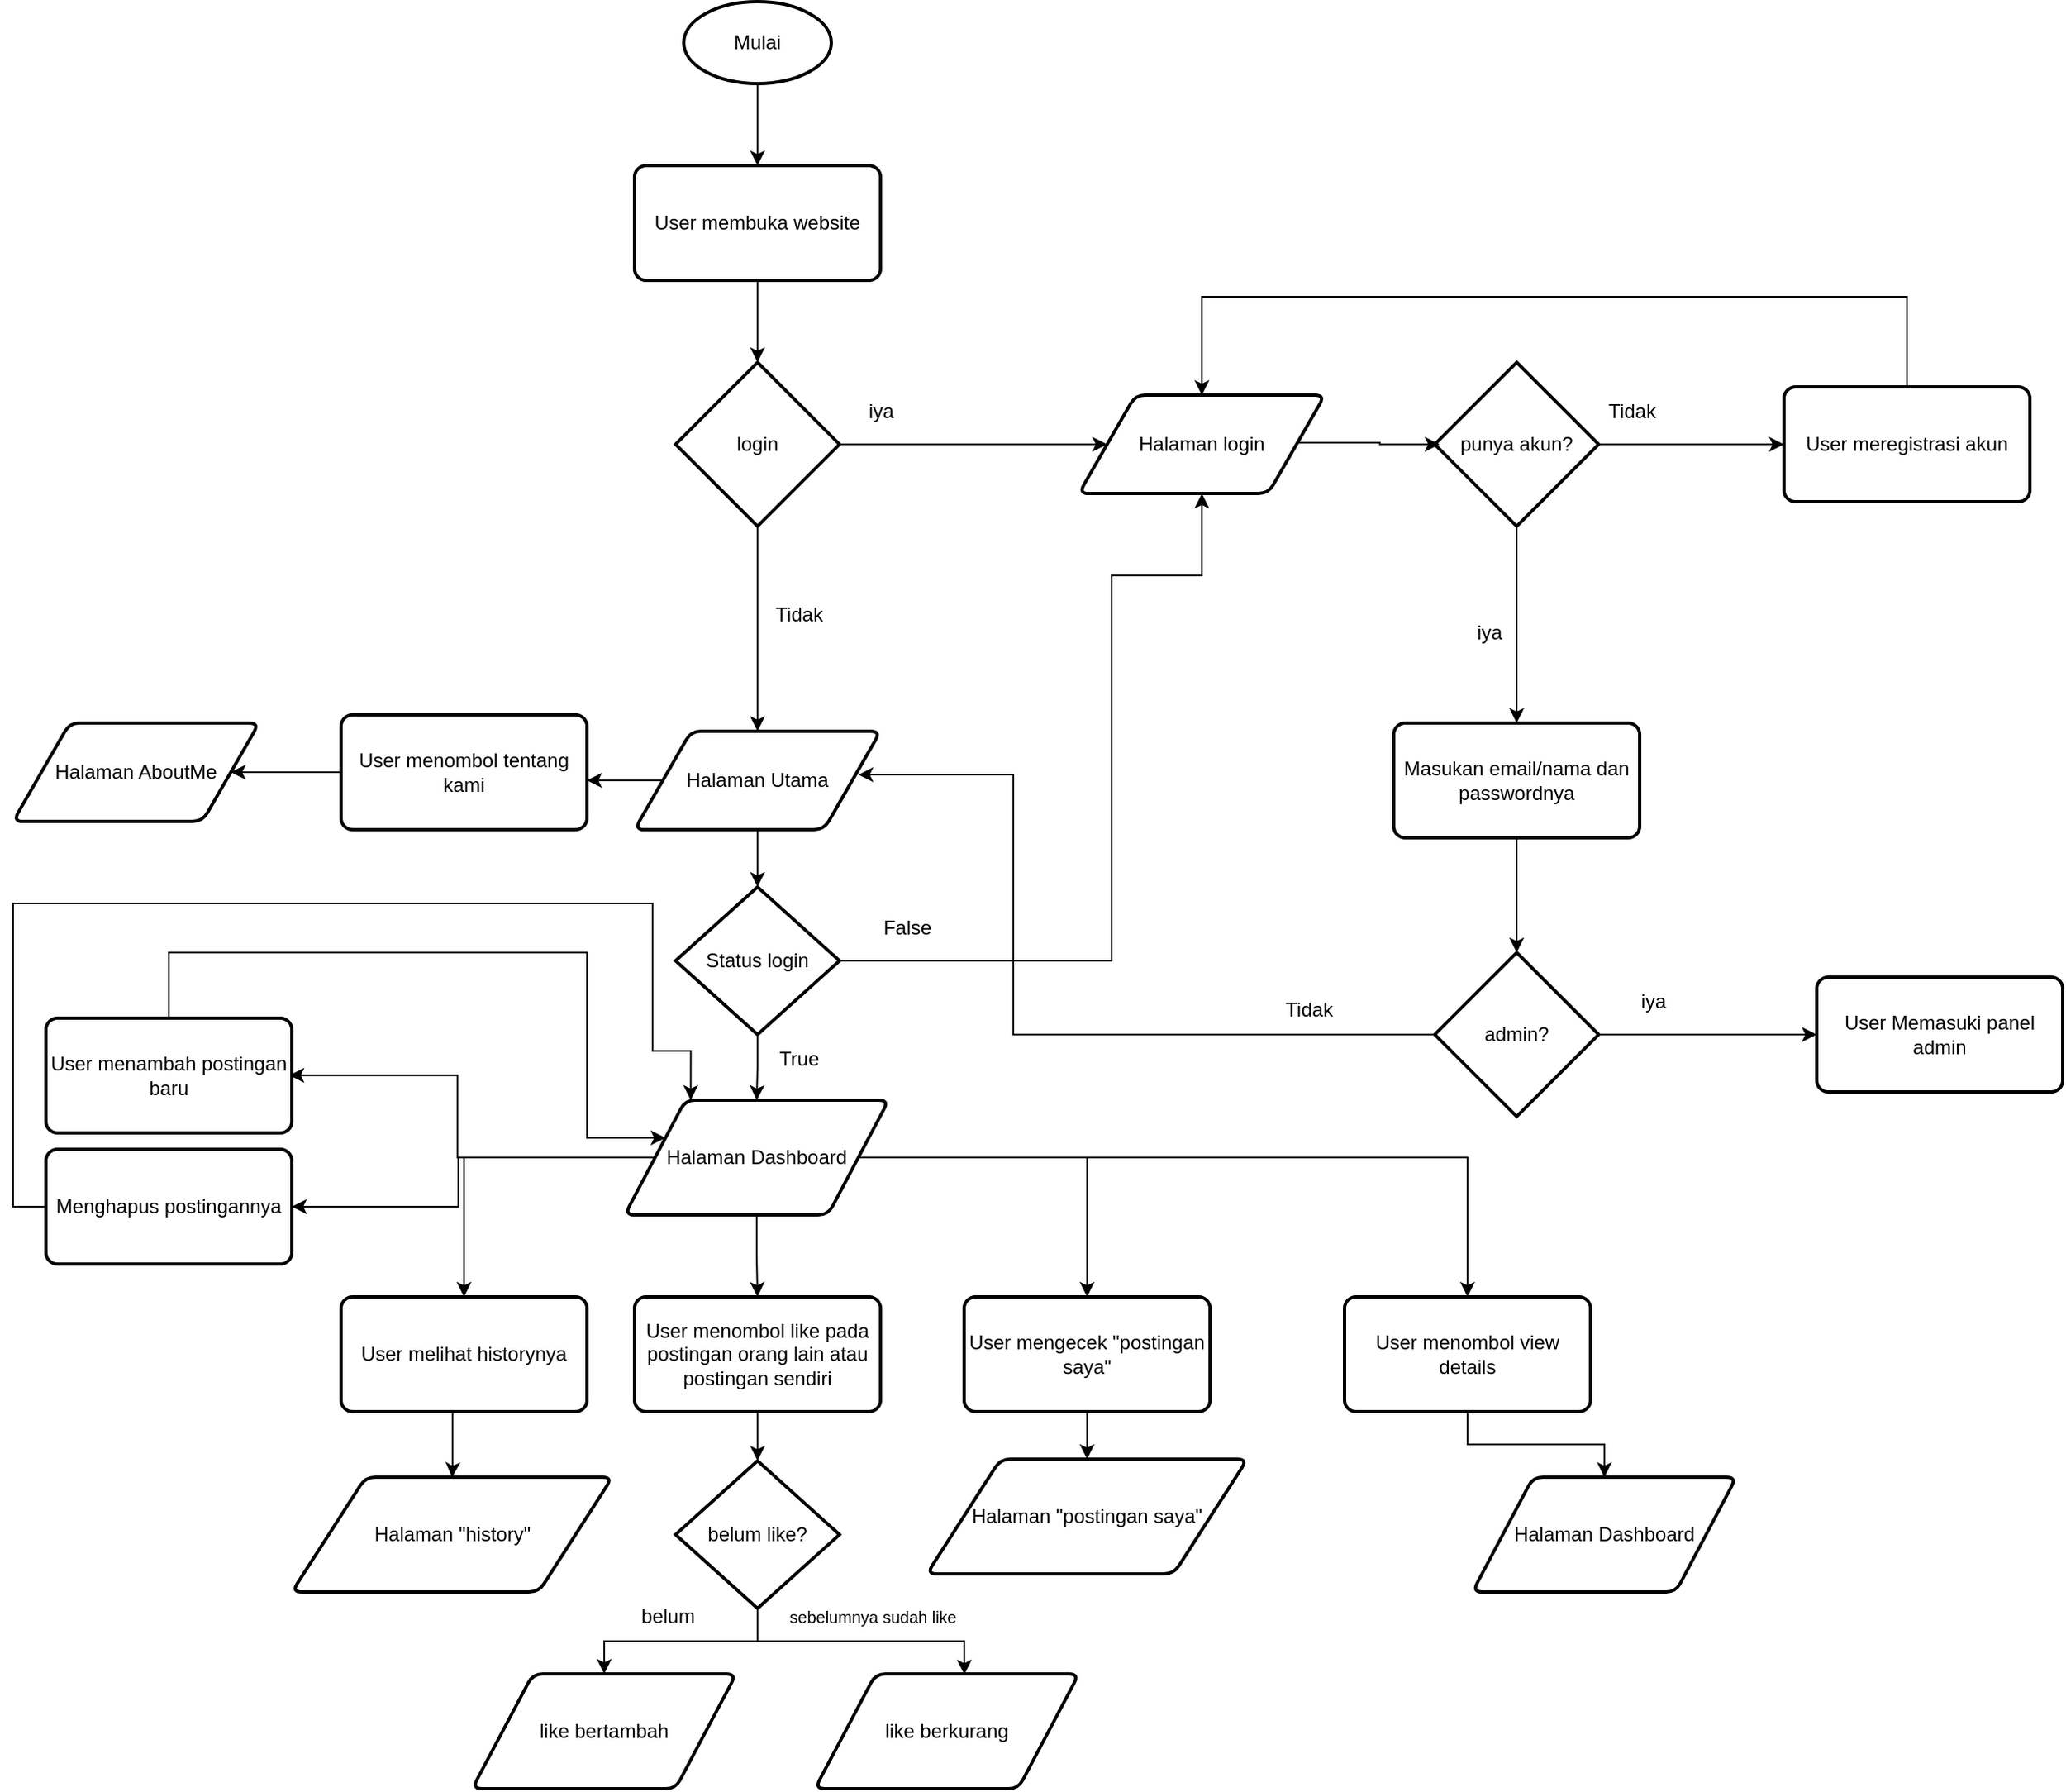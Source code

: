 <mxfile version="27.1.1">
  <diagram name="Halaman-1" id="MJmJi7lBrZbFinYOrvxq">
    <mxGraphModel dx="2181" dy="626" grid="1" gridSize="10" guides="1" tooltips="1" connect="1" arrows="1" fold="1" page="1" pageScale="1" pageWidth="827" pageHeight="1169" math="0" shadow="0">
      <root>
        <mxCell id="0" />
        <mxCell id="1" parent="0" />
        <mxCell id="HMI9Q-J90Ie4Uta5KRQw-22" style="edgeStyle=orthogonalEdgeStyle;rounded=0;orthogonalLoop=1;jettySize=auto;html=1;" edge="1" parent="1" source="HMI9Q-J90Ie4Uta5KRQw-1" target="HMI9Q-J90Ie4Uta5KRQw-2">
          <mxGeometry relative="1" as="geometry" />
        </mxCell>
        <mxCell id="HMI9Q-J90Ie4Uta5KRQw-1" value="Mulai" style="strokeWidth=2;html=1;shape=mxgraph.flowchart.start_1;whiteSpace=wrap;" vertex="1" parent="1">
          <mxGeometry x="369" y="210" width="90" height="50" as="geometry" />
        </mxCell>
        <mxCell id="HMI9Q-J90Ie4Uta5KRQw-2" value="User membuka website" style="rounded=1;whiteSpace=wrap;html=1;absoluteArcSize=1;arcSize=14;strokeWidth=2;" vertex="1" parent="1">
          <mxGeometry x="339" y="310" width="150" height="70" as="geometry" />
        </mxCell>
        <mxCell id="HMI9Q-J90Ie4Uta5KRQw-6" style="edgeStyle=orthogonalEdgeStyle;rounded=0;orthogonalLoop=1;jettySize=auto;html=1;" edge="1" parent="1" source="HMI9Q-J90Ie4Uta5KRQw-4" target="HMI9Q-J90Ie4Uta5KRQw-48">
          <mxGeometry relative="1" as="geometry">
            <mxPoint x="610" y="480" as="targetPoint" />
          </mxGeometry>
        </mxCell>
        <mxCell id="HMI9Q-J90Ie4Uta5KRQw-8" style="edgeStyle=orthogonalEdgeStyle;rounded=0;orthogonalLoop=1;jettySize=auto;html=1;entryX=0.5;entryY=0;entryDx=0;entryDy=0;" edge="1" parent="1" source="HMI9Q-J90Ie4Uta5KRQw-4" target="HMI9Q-J90Ie4Uta5KRQw-39">
          <mxGeometry relative="1" as="geometry">
            <mxPoint x="414" y="650" as="targetPoint" />
          </mxGeometry>
        </mxCell>
        <mxCell id="HMI9Q-J90Ie4Uta5KRQw-4" value="login" style="strokeWidth=2;html=1;shape=mxgraph.flowchart.decision;whiteSpace=wrap;" vertex="1" parent="1">
          <mxGeometry x="364" y="430" width="100" height="100" as="geometry" />
        </mxCell>
        <mxCell id="HMI9Q-J90Ie4Uta5KRQw-12" style="edgeStyle=orthogonalEdgeStyle;rounded=0;orthogonalLoop=1;jettySize=auto;html=1;entryX=0;entryY=0.5;entryDx=0;entryDy=0;" edge="1" parent="1" source="HMI9Q-J90Ie4Uta5KRQw-9" target="HMI9Q-J90Ie4Uta5KRQw-11">
          <mxGeometry relative="1" as="geometry" />
        </mxCell>
        <mxCell id="HMI9Q-J90Ie4Uta5KRQw-14" style="edgeStyle=orthogonalEdgeStyle;rounded=0;orthogonalLoop=1;jettySize=auto;html=1;" edge="1" parent="1" source="HMI9Q-J90Ie4Uta5KRQw-9" target="HMI9Q-J90Ie4Uta5KRQw-13">
          <mxGeometry relative="1" as="geometry" />
        </mxCell>
        <mxCell id="HMI9Q-J90Ie4Uta5KRQw-9" value="punya akun?" style="strokeWidth=2;html=1;shape=mxgraph.flowchart.decision;whiteSpace=wrap;" vertex="1" parent="1">
          <mxGeometry x="827" y="430" width="100" height="100" as="geometry" />
        </mxCell>
        <mxCell id="HMI9Q-J90Ie4Uta5KRQw-10" style="edgeStyle=orthogonalEdgeStyle;rounded=0;orthogonalLoop=1;jettySize=auto;html=1;entryX=0.03;entryY=0.5;entryDx=0;entryDy=0;entryPerimeter=0;exitX=0.894;exitY=0.483;exitDx=0;exitDy=0;exitPerimeter=0;" edge="1" parent="1" source="HMI9Q-J90Ie4Uta5KRQw-48" target="HMI9Q-J90Ie4Uta5KRQw-9">
          <mxGeometry relative="1" as="geometry">
            <mxPoint x="760" y="480" as="sourcePoint" />
          </mxGeometry>
        </mxCell>
        <mxCell id="HMI9Q-J90Ie4Uta5KRQw-19" style="edgeStyle=orthogonalEdgeStyle;rounded=0;orthogonalLoop=1;jettySize=auto;html=1;entryX=0.5;entryY=0;entryDx=0;entryDy=0;" edge="1" parent="1" source="HMI9Q-J90Ie4Uta5KRQw-11" target="HMI9Q-J90Ie4Uta5KRQw-48">
          <mxGeometry relative="1" as="geometry">
            <mxPoint x="685" y="445" as="targetPoint" />
            <Array as="points">
              <mxPoint x="1115" y="390" />
              <mxPoint x="685" y="390" />
            </Array>
          </mxGeometry>
        </mxCell>
        <mxCell id="HMI9Q-J90Ie4Uta5KRQw-11" value="User meregistrasi akun" style="rounded=1;whiteSpace=wrap;html=1;absoluteArcSize=1;arcSize=14;strokeWidth=2;" vertex="1" parent="1">
          <mxGeometry x="1040" y="445" width="150" height="70" as="geometry" />
        </mxCell>
        <mxCell id="HMI9Q-J90Ie4Uta5KRQw-13" value="Masukan email/nama dan passwordnya" style="rounded=1;whiteSpace=wrap;html=1;absoluteArcSize=1;arcSize=14;strokeWidth=2;" vertex="1" parent="1">
          <mxGeometry x="802" y="650" width="150" height="70" as="geometry" />
        </mxCell>
        <mxCell id="HMI9Q-J90Ie4Uta5KRQw-15" value="iya" style="text;html=1;align=center;verticalAlign=middle;resizable=0;points=[];autosize=1;strokeColor=none;fillColor=none;" vertex="1" parent="1">
          <mxGeometry x="840" y="580" width="40" height="30" as="geometry" />
        </mxCell>
        <mxCell id="HMI9Q-J90Ie4Uta5KRQw-16" value="Tidak" style="text;html=1;align=center;verticalAlign=middle;resizable=0;points=[];autosize=1;strokeColor=none;fillColor=none;" vertex="1" parent="1">
          <mxGeometry x="922" y="445" width="50" height="30" as="geometry" />
        </mxCell>
        <mxCell id="HMI9Q-J90Ie4Uta5KRQw-17" value="Tidak" style="text;html=1;align=center;verticalAlign=middle;resizable=0;points=[];autosize=1;strokeColor=none;fillColor=none;" vertex="1" parent="1">
          <mxGeometry x="414" y="569" width="50" height="30" as="geometry" />
        </mxCell>
        <mxCell id="HMI9Q-J90Ie4Uta5KRQw-18" value="iya" style="text;html=1;align=center;verticalAlign=middle;resizable=0;points=[];autosize=1;strokeColor=none;fillColor=none;" vertex="1" parent="1">
          <mxGeometry x="469" y="445" width="40" height="30" as="geometry" />
        </mxCell>
        <mxCell id="HMI9Q-J90Ie4Uta5KRQw-23" style="edgeStyle=orthogonalEdgeStyle;rounded=0;orthogonalLoop=1;jettySize=auto;html=1;entryX=0.5;entryY=0;entryDx=0;entryDy=0;entryPerimeter=0;" edge="1" parent="1" source="HMI9Q-J90Ie4Uta5KRQw-2" target="HMI9Q-J90Ie4Uta5KRQw-4">
          <mxGeometry relative="1" as="geometry" />
        </mxCell>
        <mxCell id="HMI9Q-J90Ie4Uta5KRQw-26" style="edgeStyle=orthogonalEdgeStyle;rounded=0;orthogonalLoop=1;jettySize=auto;html=1;entryX=0.5;entryY=0;entryDx=0;entryDy=0;" edge="1" parent="1" source="HMI9Q-J90Ie4Uta5KRQw-24" target="HMI9Q-J90Ie4Uta5KRQw-53">
          <mxGeometry relative="1" as="geometry">
            <mxPoint x="414" y="880" as="targetPoint" />
          </mxGeometry>
        </mxCell>
        <mxCell id="HMI9Q-J90Ie4Uta5KRQw-35" style="rounded=0;orthogonalLoop=1;jettySize=auto;html=1;entryX=0.5;entryY=1;entryDx=0;entryDy=0;exitX=1;exitY=0.5;exitDx=0;exitDy=0;exitPerimeter=0;edgeStyle=orthogonalEdgeStyle;strokeColor=light-dark(#000000,#FFF600);" edge="1" parent="1" source="HMI9Q-J90Ie4Uta5KRQw-24" target="HMI9Q-J90Ie4Uta5KRQw-48">
          <mxGeometry relative="1" as="geometry">
            <mxPoint x="685" y="515" as="targetPoint" />
            <Array as="points">
              <mxPoint x="630" y="795" />
              <mxPoint x="630" y="560" />
              <mxPoint x="685" y="560" />
            </Array>
          </mxGeometry>
        </mxCell>
        <mxCell id="HMI9Q-J90Ie4Uta5KRQw-24" value="Status login" style="strokeWidth=2;html=1;shape=mxgraph.flowchart.decision;whiteSpace=wrap;" vertex="1" parent="1">
          <mxGeometry x="364" y="750" width="100" height="90" as="geometry" />
        </mxCell>
        <mxCell id="HMI9Q-J90Ie4Uta5KRQw-25" style="edgeStyle=orthogonalEdgeStyle;rounded=0;orthogonalLoop=1;jettySize=auto;html=1;entryX=0.5;entryY=0;entryDx=0;entryDy=0;entryPerimeter=0;exitX=0.5;exitY=1;exitDx=0;exitDy=0;" edge="1" parent="1" source="HMI9Q-J90Ie4Uta5KRQw-39" target="HMI9Q-J90Ie4Uta5KRQw-24">
          <mxGeometry relative="1" as="geometry">
            <mxPoint x="414" y="720" as="sourcePoint" />
          </mxGeometry>
        </mxCell>
        <mxCell id="HMI9Q-J90Ie4Uta5KRQw-31" style="edgeStyle=orthogonalEdgeStyle;rounded=0;orthogonalLoop=1;jettySize=auto;html=1;entryX=0;entryY=0.5;entryDx=0;entryDy=0;" edge="1" parent="1" source="HMI9Q-J90Ie4Uta5KRQw-27" target="HMI9Q-J90Ie4Uta5KRQw-30">
          <mxGeometry relative="1" as="geometry" />
        </mxCell>
        <mxCell id="HMI9Q-J90Ie4Uta5KRQw-33" style="edgeStyle=orthogonalEdgeStyle;rounded=0;orthogonalLoop=1;jettySize=auto;html=1;entryX=0.91;entryY=0.442;entryDx=0;entryDy=0;entryPerimeter=0;" edge="1" parent="1" source="HMI9Q-J90Ie4Uta5KRQw-27" target="HMI9Q-J90Ie4Uta5KRQw-39">
          <mxGeometry relative="1" as="geometry">
            <mxPoint x="489" y="685" as="targetPoint" />
            <Array as="points">
              <mxPoint x="570" y="840" />
              <mxPoint x="570" y="682" />
            </Array>
          </mxGeometry>
        </mxCell>
        <mxCell id="HMI9Q-J90Ie4Uta5KRQw-27" value="admin?" style="strokeWidth=2;html=1;shape=mxgraph.flowchart.decision;whiteSpace=wrap;" vertex="1" parent="1">
          <mxGeometry x="827" y="790" width="100" height="100" as="geometry" />
        </mxCell>
        <mxCell id="HMI9Q-J90Ie4Uta5KRQw-29" style="edgeStyle=orthogonalEdgeStyle;rounded=0;orthogonalLoop=1;jettySize=auto;html=1;entryX=0.5;entryY=0;entryDx=0;entryDy=0;entryPerimeter=0;" edge="1" parent="1" source="HMI9Q-J90Ie4Uta5KRQw-13" target="HMI9Q-J90Ie4Uta5KRQw-27">
          <mxGeometry relative="1" as="geometry" />
        </mxCell>
        <mxCell id="HMI9Q-J90Ie4Uta5KRQw-30" value="User Memasuki panel admin" style="rounded=1;whiteSpace=wrap;html=1;absoluteArcSize=1;arcSize=14;strokeWidth=2;" vertex="1" parent="1">
          <mxGeometry x="1060" y="805" width="150" height="70" as="geometry" />
        </mxCell>
        <mxCell id="HMI9Q-J90Ie4Uta5KRQw-32" value="iya" style="text;html=1;align=center;verticalAlign=middle;resizable=0;points=[];autosize=1;strokeColor=none;fillColor=none;" vertex="1" parent="1">
          <mxGeometry x="940" y="805" width="40" height="30" as="geometry" />
        </mxCell>
        <mxCell id="HMI9Q-J90Ie4Uta5KRQw-34" value="Tidak" style="text;html=1;align=center;verticalAlign=middle;resizable=0;points=[];autosize=1;strokeColor=none;fillColor=none;" vertex="1" parent="1">
          <mxGeometry x="725" y="810" width="50" height="30" as="geometry" />
        </mxCell>
        <mxCell id="HMI9Q-J90Ie4Uta5KRQw-37" value="False" style="text;html=1;align=center;verticalAlign=middle;resizable=0;points=[];autosize=1;strokeColor=none;fillColor=none;" vertex="1" parent="1">
          <mxGeometry x="480" y="760" width="50" height="30" as="geometry" />
        </mxCell>
        <mxCell id="HMI9Q-J90Ie4Uta5KRQw-38" value="True" style="text;html=1;align=center;verticalAlign=middle;resizable=0;points=[];autosize=1;strokeColor=none;fillColor=none;" vertex="1" parent="1">
          <mxGeometry x="414" y="840" width="50" height="30" as="geometry" />
        </mxCell>
        <mxCell id="HMI9Q-J90Ie4Uta5KRQw-47" style="edgeStyle=orthogonalEdgeStyle;rounded=0;orthogonalLoop=1;jettySize=auto;html=1;" edge="1" parent="1" source="HMI9Q-J90Ie4Uta5KRQw-39" target="HMI9Q-J90Ie4Uta5KRQw-42">
          <mxGeometry relative="1" as="geometry">
            <Array as="points">
              <mxPoint x="340" y="680" />
              <mxPoint x="340" y="680" />
            </Array>
          </mxGeometry>
        </mxCell>
        <mxCell id="HMI9Q-J90Ie4Uta5KRQw-39" value="Halaman Utama" style="shape=parallelogram;html=1;strokeWidth=2;perimeter=parallelogramPerimeter;whiteSpace=wrap;rounded=1;arcSize=12;size=0.23;" vertex="1" parent="1">
          <mxGeometry x="339" y="655" width="150" height="60" as="geometry" />
        </mxCell>
        <mxCell id="HMI9Q-J90Ie4Uta5KRQw-51" style="edgeStyle=orthogonalEdgeStyle;rounded=0;orthogonalLoop=1;jettySize=auto;html=1;entryX=1;entryY=0.5;entryDx=0;entryDy=0;" edge="1" parent="1" source="HMI9Q-J90Ie4Uta5KRQw-42" target="HMI9Q-J90Ie4Uta5KRQw-50">
          <mxGeometry relative="1" as="geometry" />
        </mxCell>
        <mxCell id="HMI9Q-J90Ie4Uta5KRQw-42" value="User menombol tentang kami" style="rounded=1;whiteSpace=wrap;html=1;absoluteArcSize=1;arcSize=14;strokeWidth=2;" vertex="1" parent="1">
          <mxGeometry x="160" y="645" width="150" height="70" as="geometry" />
        </mxCell>
        <mxCell id="HMI9Q-J90Ie4Uta5KRQw-48" value="Halaman login" style="shape=parallelogram;html=1;strokeWidth=2;perimeter=parallelogramPerimeter;whiteSpace=wrap;rounded=1;arcSize=12;size=0.23;" vertex="1" parent="1">
          <mxGeometry x="610" y="450" width="150" height="60" as="geometry" />
        </mxCell>
        <mxCell id="HMI9Q-J90Ie4Uta5KRQw-50" value="Halaman AboutMe" style="shape=parallelogram;html=1;strokeWidth=2;perimeter=parallelogramPerimeter;whiteSpace=wrap;rounded=1;arcSize=12;size=0.23;" vertex="1" parent="1">
          <mxGeometry x="-40" y="650" width="150" height="60" as="geometry" />
        </mxCell>
        <mxCell id="HMI9Q-J90Ie4Uta5KRQw-76" style="edgeStyle=orthogonalEdgeStyle;rounded=0;orthogonalLoop=1;jettySize=auto;html=1;" edge="1" parent="1" source="HMI9Q-J90Ie4Uta5KRQw-52" target="HMI9Q-J90Ie4Uta5KRQw-75">
          <mxGeometry relative="1" as="geometry" />
        </mxCell>
        <mxCell id="HMI9Q-J90Ie4Uta5KRQw-78" style="edgeStyle=orthogonalEdgeStyle;rounded=0;orthogonalLoop=1;jettySize=auto;html=1;entryX=0.566;entryY=0.006;entryDx=0;entryDy=0;entryPerimeter=0;" edge="1" parent="1" source="HMI9Q-J90Ie4Uta5KRQw-52" target="HMI9Q-J90Ie4Uta5KRQw-79">
          <mxGeometry relative="1" as="geometry">
            <mxPoint x="460" y="1210" as="targetPoint" />
          </mxGeometry>
        </mxCell>
        <mxCell id="HMI9Q-J90Ie4Uta5KRQw-52" value="belum like?" style="strokeWidth=2;html=1;shape=mxgraph.flowchart.decision;whiteSpace=wrap;" vertex="1" parent="1">
          <mxGeometry x="364" y="1100" width="100" height="90" as="geometry" />
        </mxCell>
        <mxCell id="HMI9Q-J90Ie4Uta5KRQw-56" value="" style="edgeStyle=orthogonalEdgeStyle;rounded=0;orthogonalLoop=1;jettySize=auto;html=1;entryX=0.99;entryY=0.498;entryDx=0;entryDy=0;entryPerimeter=0;" edge="1" parent="1" target="HMI9Q-J90Ie4Uta5KRQw-55">
          <mxGeometry relative="1" as="geometry">
            <mxPoint x="345.755" y="915" as="sourcePoint" />
            <mxPoint x="124.24" y="865" as="targetPoint" />
            <Array as="points">
              <mxPoint x="231" y="915" />
              <mxPoint x="231" y="865" />
            </Array>
          </mxGeometry>
        </mxCell>
        <mxCell id="HMI9Q-J90Ie4Uta5KRQw-58" style="edgeStyle=orthogonalEdgeStyle;rounded=0;orthogonalLoop=1;jettySize=auto;html=1;entryX=0.5;entryY=0;entryDx=0;entryDy=0;" edge="1" parent="1" source="HMI9Q-J90Ie4Uta5KRQw-53" target="HMI9Q-J90Ie4Uta5KRQw-57">
          <mxGeometry relative="1" as="geometry" />
        </mxCell>
        <mxCell id="HMI9Q-J90Ie4Uta5KRQw-60" style="edgeStyle=orthogonalEdgeStyle;rounded=0;orthogonalLoop=1;jettySize=auto;html=1;entryX=0.5;entryY=0;entryDx=0;entryDy=0;" edge="1" parent="1" source="HMI9Q-J90Ie4Uta5KRQw-53" target="HMI9Q-J90Ie4Uta5KRQw-59">
          <mxGeometry relative="1" as="geometry">
            <Array as="points">
              <mxPoint x="235" y="915" />
            </Array>
          </mxGeometry>
        </mxCell>
        <mxCell id="HMI9Q-J90Ie4Uta5KRQw-70" style="edgeStyle=orthogonalEdgeStyle;rounded=0;orthogonalLoop=1;jettySize=auto;html=1;entryX=1;entryY=0.5;entryDx=0;entryDy=0;" edge="1" parent="1" source="HMI9Q-J90Ie4Uta5KRQw-53" target="HMI9Q-J90Ie4Uta5KRQw-69">
          <mxGeometry relative="1" as="geometry" />
        </mxCell>
        <mxCell id="HMI9Q-J90Ie4Uta5KRQw-73" style="edgeStyle=orthogonalEdgeStyle;rounded=0;orthogonalLoop=1;jettySize=auto;html=1;entryX=0.5;entryY=0;entryDx=0;entryDy=0;" edge="1" parent="1" source="HMI9Q-J90Ie4Uta5KRQw-53" target="HMI9Q-J90Ie4Uta5KRQw-72">
          <mxGeometry relative="1" as="geometry" />
        </mxCell>
        <mxCell id="HMI9Q-J90Ie4Uta5KRQw-82" style="edgeStyle=orthogonalEdgeStyle;rounded=0;orthogonalLoop=1;jettySize=auto;html=1;" edge="1" parent="1" source="HMI9Q-J90Ie4Uta5KRQw-53" target="HMI9Q-J90Ie4Uta5KRQw-81">
          <mxGeometry relative="1" as="geometry" />
        </mxCell>
        <mxCell id="HMI9Q-J90Ie4Uta5KRQw-53" value="Halaman Dashboard" style="shape=parallelogram;html=1;strokeWidth=2;perimeter=parallelogramPerimeter;whiteSpace=wrap;rounded=1;arcSize=12;size=0.23;" vertex="1" parent="1">
          <mxGeometry x="333" y="880" width="161" height="70" as="geometry" />
        </mxCell>
        <mxCell id="HMI9Q-J90Ie4Uta5KRQw-67" style="edgeStyle=orthogonalEdgeStyle;rounded=0;orthogonalLoop=1;jettySize=auto;html=1;entryX=0;entryY=0.25;entryDx=0;entryDy=0;" edge="1" parent="1" source="HMI9Q-J90Ie4Uta5KRQw-55" target="HMI9Q-J90Ie4Uta5KRQw-53">
          <mxGeometry relative="1" as="geometry">
            <mxPoint x="80" y="770" as="targetPoint" />
            <Array as="points">
              <mxPoint x="55" y="790" />
              <mxPoint x="310" y="790" />
              <mxPoint x="310" y="903" />
              <mxPoint x="358" y="903" />
            </Array>
          </mxGeometry>
        </mxCell>
        <mxCell id="HMI9Q-J90Ie4Uta5KRQw-55" value="User menambah postingan baru" style="rounded=1;whiteSpace=wrap;html=1;absoluteArcSize=1;arcSize=14;strokeWidth=2;" vertex="1" parent="1">
          <mxGeometry x="-20" y="830" width="150" height="70" as="geometry" />
        </mxCell>
        <mxCell id="HMI9Q-J90Ie4Uta5KRQw-62" style="edgeStyle=orthogonalEdgeStyle;rounded=0;orthogonalLoop=1;jettySize=auto;html=1;entryX=0.5;entryY=0;entryDx=0;entryDy=0;" edge="1" parent="1" source="HMI9Q-J90Ie4Uta5KRQw-57" target="HMI9Q-J90Ie4Uta5KRQw-61">
          <mxGeometry relative="1" as="geometry" />
        </mxCell>
        <mxCell id="HMI9Q-J90Ie4Uta5KRQw-57" value="User mengecek &quot;postingan saya&quot;" style="rounded=1;whiteSpace=wrap;html=1;absoluteArcSize=1;arcSize=14;strokeWidth=2;" vertex="1" parent="1">
          <mxGeometry x="540" y="1000" width="150" height="70" as="geometry" />
        </mxCell>
        <mxCell id="HMI9Q-J90Ie4Uta5KRQw-59" value="User melihat historynya" style="rounded=1;whiteSpace=wrap;html=1;absoluteArcSize=1;arcSize=14;strokeWidth=2;" vertex="1" parent="1">
          <mxGeometry x="160" y="1000" width="150" height="70" as="geometry" />
        </mxCell>
        <mxCell id="HMI9Q-J90Ie4Uta5KRQw-61" value="Halaman &quot;postingan saya&quot;" style="shape=parallelogram;html=1;strokeWidth=2;perimeter=parallelogramPerimeter;whiteSpace=wrap;rounded=1;arcSize=12;size=0.23;" vertex="1" parent="1">
          <mxGeometry x="517.25" y="1099" width="195.5" height="70" as="geometry" />
        </mxCell>
        <mxCell id="HMI9Q-J90Ie4Uta5KRQw-63" value="Halaman &quot;history&quot;" style="shape=parallelogram;html=1;strokeWidth=2;perimeter=parallelogramPerimeter;whiteSpace=wrap;rounded=1;arcSize=12;size=0.23;" vertex="1" parent="1">
          <mxGeometry x="130" y="1110" width="195.5" height="70" as="geometry" />
        </mxCell>
        <mxCell id="HMI9Q-J90Ie4Uta5KRQw-65" style="edgeStyle=orthogonalEdgeStyle;rounded=0;orthogonalLoop=1;jettySize=auto;html=1;entryX=0.5;entryY=0;entryDx=0;entryDy=0;" edge="1" parent="1" source="HMI9Q-J90Ie4Uta5KRQw-59" target="HMI9Q-J90Ie4Uta5KRQw-63">
          <mxGeometry relative="1" as="geometry">
            <Array as="points">
              <mxPoint x="228" y="1105" />
              <mxPoint x="228" y="1105" />
            </Array>
          </mxGeometry>
        </mxCell>
        <mxCell id="HMI9Q-J90Ie4Uta5KRQw-71" style="edgeStyle=orthogonalEdgeStyle;rounded=0;orthogonalLoop=1;jettySize=auto;html=1;entryX=0.25;entryY=0;entryDx=0;entryDy=0;exitX=0;exitY=0.5;exitDx=0;exitDy=0;" edge="1" parent="1" source="HMI9Q-J90Ie4Uta5KRQw-69" target="HMI9Q-J90Ie4Uta5KRQw-53">
          <mxGeometry relative="1" as="geometry">
            <Array as="points">
              <mxPoint x="-40" y="945" />
              <mxPoint x="-40" y="760" />
              <mxPoint x="350" y="760" />
              <mxPoint x="350" y="850" />
              <mxPoint x="373" y="850" />
            </Array>
          </mxGeometry>
        </mxCell>
        <mxCell id="HMI9Q-J90Ie4Uta5KRQw-69" value="Menghapus postingannya" style="rounded=1;whiteSpace=wrap;html=1;absoluteArcSize=1;arcSize=14;strokeWidth=2;" vertex="1" parent="1">
          <mxGeometry x="-20" y="910" width="150" height="70" as="geometry" />
        </mxCell>
        <mxCell id="HMI9Q-J90Ie4Uta5KRQw-72" value="User menombol like pada postingan orang lain atau postingan sendiri" style="rounded=1;whiteSpace=wrap;html=1;absoluteArcSize=1;arcSize=14;strokeWidth=2;" vertex="1" parent="1">
          <mxGeometry x="339" y="1000" width="150" height="70" as="geometry" />
        </mxCell>
        <mxCell id="HMI9Q-J90Ie4Uta5KRQw-74" style="edgeStyle=orthogonalEdgeStyle;rounded=0;orthogonalLoop=1;jettySize=auto;html=1;entryX=0.5;entryY=0;entryDx=0;entryDy=0;entryPerimeter=0;" edge="1" parent="1" source="HMI9Q-J90Ie4Uta5KRQw-72" target="HMI9Q-J90Ie4Uta5KRQw-52">
          <mxGeometry relative="1" as="geometry" />
        </mxCell>
        <mxCell id="HMI9Q-J90Ie4Uta5KRQw-75" value="like bertambah" style="shape=parallelogram;html=1;strokeWidth=2;perimeter=parallelogramPerimeter;whiteSpace=wrap;rounded=1;arcSize=12;size=0.23;" vertex="1" parent="1">
          <mxGeometry x="240" y="1230" width="161" height="70" as="geometry" />
        </mxCell>
        <mxCell id="HMI9Q-J90Ie4Uta5KRQw-77" value="belum" style="text;html=1;align=center;verticalAlign=middle;resizable=0;points=[];autosize=1;strokeColor=none;fillColor=none;" vertex="1" parent="1">
          <mxGeometry x="329" y="1180" width="60" height="30" as="geometry" />
        </mxCell>
        <mxCell id="HMI9Q-J90Ie4Uta5KRQw-79" value="like berkurang" style="shape=parallelogram;html=1;strokeWidth=2;perimeter=parallelogramPerimeter;whiteSpace=wrap;rounded=1;arcSize=12;size=0.23;" vertex="1" parent="1">
          <mxGeometry x="449" y="1230" width="161" height="70" as="geometry" />
        </mxCell>
        <mxCell id="HMI9Q-J90Ie4Uta5KRQw-80" value="sebelumnya sudah like" style="text;html=1;align=center;verticalAlign=middle;resizable=0;points=[];autosize=1;strokeColor=none;fillColor=none;fontSize=10;" vertex="1" parent="1">
          <mxGeometry x="418.5" y="1180" width="130" height="30" as="geometry" />
        </mxCell>
        <mxCell id="HMI9Q-J90Ie4Uta5KRQw-84" style="edgeStyle=orthogonalEdgeStyle;rounded=0;orthogonalLoop=1;jettySize=auto;html=1;" edge="1" parent="1" source="HMI9Q-J90Ie4Uta5KRQw-81" target="HMI9Q-J90Ie4Uta5KRQw-83">
          <mxGeometry relative="1" as="geometry" />
        </mxCell>
        <mxCell id="HMI9Q-J90Ie4Uta5KRQw-81" value="User menombol view details" style="rounded=1;whiteSpace=wrap;html=1;absoluteArcSize=1;arcSize=14;strokeWidth=2;" vertex="1" parent="1">
          <mxGeometry x="772" y="1000" width="150" height="70" as="geometry" />
        </mxCell>
        <mxCell id="HMI9Q-J90Ie4Uta5KRQw-83" value="Halaman Dashboard" style="shape=parallelogram;html=1;strokeWidth=2;perimeter=parallelogramPerimeter;whiteSpace=wrap;rounded=1;arcSize=12;size=0.23;" vertex="1" parent="1">
          <mxGeometry x="850" y="1110" width="161" height="70" as="geometry" />
        </mxCell>
      </root>
    </mxGraphModel>
  </diagram>
</mxfile>
